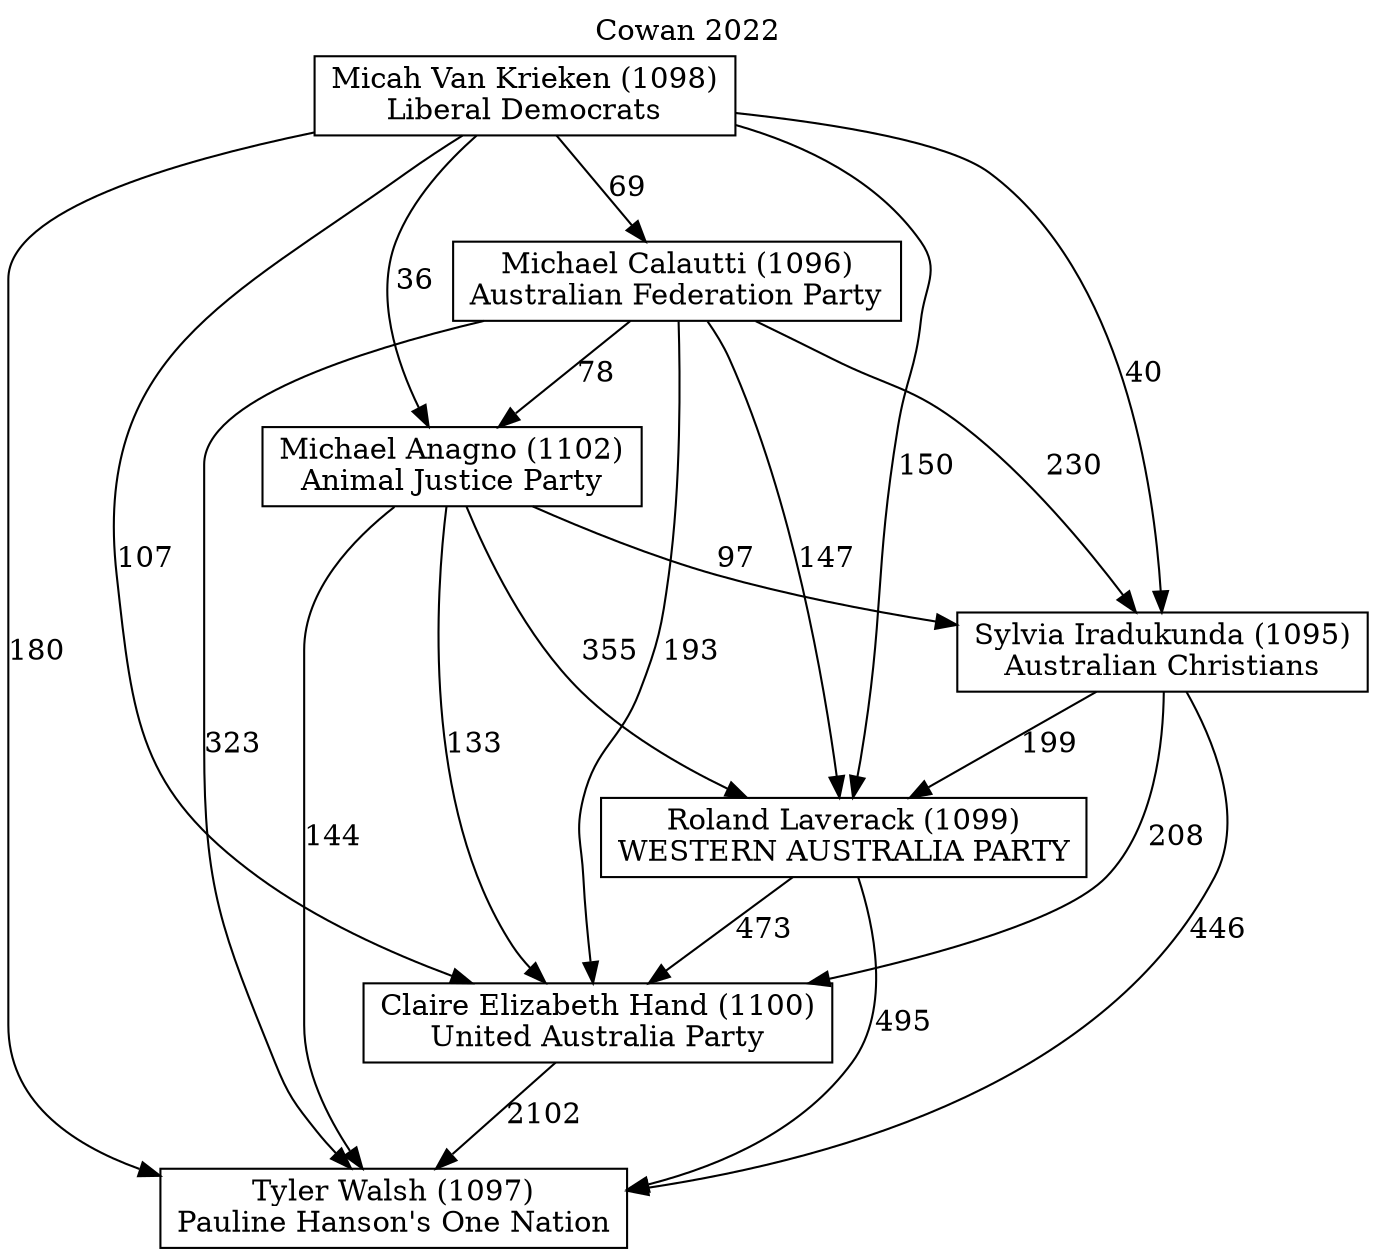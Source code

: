 // House preference flow
digraph "Tyler Walsh (1097)_Cowan_2022" {
	graph [label="Cowan 2022" labelloc=t mclimit=10]
	node [shape=box]
	"Tyler Walsh (1097)" [label="Tyler Walsh (1097)
Pauline Hanson's One Nation"]
	"Claire Elizabeth Hand (1100)" [label="Claire Elizabeth Hand (1100)
United Australia Party"]
	"Roland Laverack (1099)" [label="Roland Laverack (1099)
WESTERN AUSTRALIA PARTY"]
	"Sylvia Iradukunda (1095)" [label="Sylvia Iradukunda (1095)
Australian Christians"]
	"Michael Anagno (1102)" [label="Michael Anagno (1102)
Animal Justice Party"]
	"Michael Calautti (1096)" [label="Michael Calautti (1096)
Australian Federation Party"]
	"Micah Van Krieken (1098)" [label="Micah Van Krieken (1098)
Liberal Democrats"]
	"Claire Elizabeth Hand (1100)" -> "Tyler Walsh (1097)" [label=2102]
	"Roland Laverack (1099)" -> "Claire Elizabeth Hand (1100)" [label=473]
	"Sylvia Iradukunda (1095)" -> "Roland Laverack (1099)" [label=199]
	"Michael Anagno (1102)" -> "Sylvia Iradukunda (1095)" [label=97]
	"Michael Calautti (1096)" -> "Michael Anagno (1102)" [label=78]
	"Micah Van Krieken (1098)" -> "Michael Calautti (1096)" [label=69]
	"Roland Laverack (1099)" -> "Tyler Walsh (1097)" [label=495]
	"Sylvia Iradukunda (1095)" -> "Tyler Walsh (1097)" [label=446]
	"Michael Anagno (1102)" -> "Tyler Walsh (1097)" [label=144]
	"Michael Calautti (1096)" -> "Tyler Walsh (1097)" [label=323]
	"Micah Van Krieken (1098)" -> "Tyler Walsh (1097)" [label=180]
	"Micah Van Krieken (1098)" -> "Michael Anagno (1102)" [label=36]
	"Michael Calautti (1096)" -> "Sylvia Iradukunda (1095)" [label=230]
	"Micah Van Krieken (1098)" -> "Sylvia Iradukunda (1095)" [label=40]
	"Michael Anagno (1102)" -> "Roland Laverack (1099)" [label=355]
	"Michael Calautti (1096)" -> "Roland Laverack (1099)" [label=147]
	"Micah Van Krieken (1098)" -> "Roland Laverack (1099)" [label=150]
	"Sylvia Iradukunda (1095)" -> "Claire Elizabeth Hand (1100)" [label=208]
	"Michael Anagno (1102)" -> "Claire Elizabeth Hand (1100)" [label=133]
	"Michael Calautti (1096)" -> "Claire Elizabeth Hand (1100)" [label=193]
	"Micah Van Krieken (1098)" -> "Claire Elizabeth Hand (1100)" [label=107]
}
